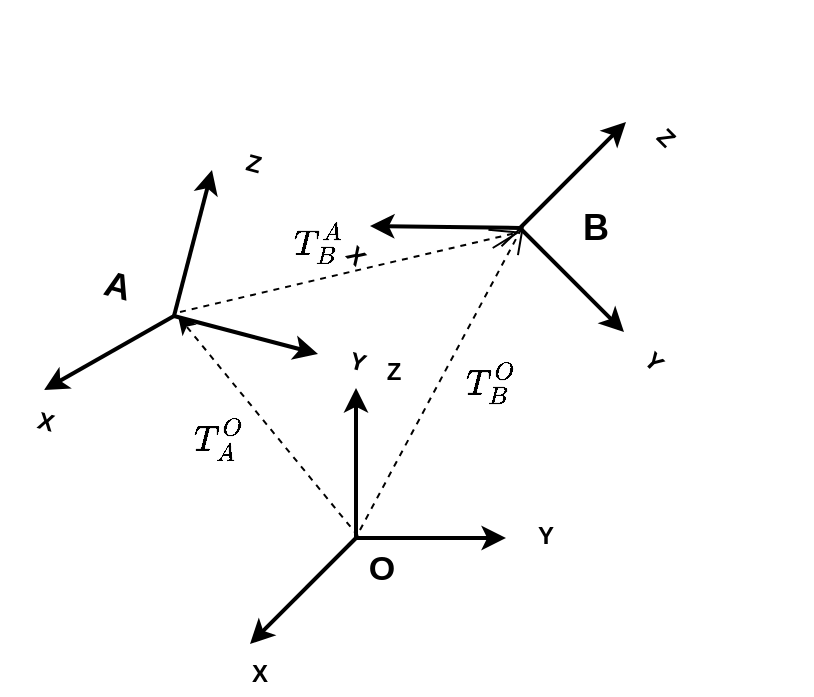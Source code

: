 <mxfile version="14.8.1" pages="2"><diagram id="DHk5pGEQ1xmUCISAAIF2" name="3 coordinate systems"><mxGraphModel dx="981" dy="537" grid="0" gridSize="10" guides="1" tooltips="1" connect="1" arrows="1" fold="1" page="1" pageScale="1" pageWidth="850" pageHeight="1100" math="1" shadow="0"><root><mxCell id="0"/><mxCell id="1" parent="0"/><mxCell id="gCYU654tvfEobM59qepd-17" value="" style="group;rotation=15;" vertex="1" connectable="0" parent="1"><mxGeometry x="117" y="319" width="183" height="171" as="geometry"/></mxCell><mxCell id="gCYU654tvfEobM59qepd-13" value="" style="group;rotation=15;" vertex="1" connectable="0" parent="gCYU654tvfEobM59qepd-17"><mxGeometry x="16" y="15" width="128" height="128" as="geometry"/></mxCell><mxCell id="gCYU654tvfEobM59qepd-1" value="" style="endArrow=classic;html=1;jumpSize=11;startSize=6;endSize=6;strokeWidth=2;" edge="1" parent="gCYU654tvfEobM59qepd-13"><mxGeometry width="50" height="50" relative="1" as="geometry"><mxPoint x="51" y="72" as="sourcePoint"/><mxPoint x="70" y="-1" as="targetPoint"/></mxGeometry></mxCell><mxCell id="gCYU654tvfEobM59qepd-2" value="" style="endArrow=classic;html=1;jumpSize=11;startSize=6;endSize=6;strokeWidth=2;" edge="1" parent="gCYU654tvfEobM59qepd-13"><mxGeometry x="51" y="-50" width="50" height="50" as="geometry"><mxPoint x="51" y="72" as="sourcePoint"/><mxPoint x="123" y="91" as="targetPoint"/></mxGeometry></mxCell><mxCell id="gCYU654tvfEobM59qepd-7" value="" style="endArrow=classic;html=1;jumpSize=11;startSize=6;endSize=6;strokeWidth=2;" edge="1" parent="gCYU654tvfEobM59qepd-13"><mxGeometry x="75" y="133" width="50" height="50" as="geometry"><mxPoint x="51" y="72" as="sourcePoint"/><mxPoint x="-14" y="109" as="targetPoint"/></mxGeometry></mxCell><mxCell id="gCYU654tvfEobM59qepd-27" value="&lt;font style=&quot;font-size: 18px&quot;&gt;&lt;b&gt;A&lt;/b&gt;&lt;/font&gt;" style="text;html=1;strokeColor=none;fillColor=none;align=center;verticalAlign=middle;whiteSpace=wrap;rounded=0;rotation=15;" vertex="1" parent="gCYU654tvfEobM59qepd-13"><mxGeometry x="3" y="47" width="40" height="20" as="geometry"/></mxCell><mxCell id="BMim5A0lC7rKIi4Q2MKe-14" value="&lt;div style=&quot;font-size: 15px&quot;&gt;&lt;font style=&quot;font-size: 15px&quot;&gt;&lt;b&gt;$$T_A^O$$&lt;/b&gt;&lt;/font&gt;&lt;/div&gt;" style="text;html=1;strokeColor=none;fillColor=none;align=center;verticalAlign=middle;whiteSpace=wrap;rounded=0;" vertex="1" parent="gCYU654tvfEobM59qepd-13"><mxGeometry x="53" y="123" width="40" height="20" as="geometry"/></mxCell><mxCell id="gCYU654tvfEobM59qepd-14" value="&lt;b&gt;Y&lt;/b&gt;" style="text;html=1;strokeColor=none;fillColor=none;align=center;verticalAlign=middle;whiteSpace=wrap;rounded=0;rotation=15;" vertex="1" parent="gCYU654tvfEobM59qepd-17"><mxGeometry x="139" y="100" width="40" height="20" as="geometry"/></mxCell><mxCell id="gCYU654tvfEobM59qepd-15" value="&lt;b&gt;X&lt;/b&gt;" style="text;html=1;strokeColor=none;fillColor=none;align=center;verticalAlign=middle;whiteSpace=wrap;rounded=0;rotation=15;" vertex="1" parent="gCYU654tvfEobM59qepd-17"><mxGeometry x="-17" y="130" width="40" height="20" as="geometry"/></mxCell><mxCell id="gCYU654tvfEobM59qepd-16" value="&lt;b&gt;Z&lt;/b&gt;" style="text;html=1;strokeColor=none;fillColor=none;align=center;verticalAlign=middle;whiteSpace=wrap;rounded=0;rotation=15;" vertex="1" parent="gCYU654tvfEobM59qepd-17"><mxGeometry x="87" y="1" width="40" height="20" as="geometry"/></mxCell><mxCell id="gCYU654tvfEobM59qepd-18" value="" style="group;rotation=50;" vertex="1" connectable="0" parent="1"><mxGeometry x="287" y="288" width="183" height="171" as="geometry"/></mxCell><mxCell id="gCYU654tvfEobM59qepd-19" value="" style="group;rotation=45;" vertex="1" connectable="0" parent="gCYU654tvfEobM59qepd-18"><mxGeometry x="21" y="10" width="128" height="128" as="geometry"/></mxCell><mxCell id="gCYU654tvfEobM59qepd-20" value="" style="endArrow=classic;html=1;jumpSize=11;startSize=6;endSize=6;strokeWidth=2;" edge="1" parent="gCYU654tvfEobM59qepd-19"><mxGeometry width="50" height="50" relative="1" as="geometry"><mxPoint x="49" y="64" as="sourcePoint"/><mxPoint x="102" y="11" as="targetPoint"/></mxGeometry></mxCell><mxCell id="gCYU654tvfEobM59qepd-21" value="" style="endArrow=classic;html=1;jumpSize=11;startSize=6;endSize=6;strokeWidth=2;" edge="1" parent="gCYU654tvfEobM59qepd-19"><mxGeometry x="94" y="-32" width="50" height="50" as="geometry"><mxPoint x="49" y="64" as="sourcePoint"/><mxPoint x="101" y="116" as="targetPoint"/></mxGeometry></mxCell><mxCell id="gCYU654tvfEobM59qepd-22" value="" style="endArrow=classic;html=1;jumpSize=11;startSize=6;endSize=6;strokeWidth=2;" edge="1" parent="gCYU654tvfEobM59qepd-19"><mxGeometry x="23" y="138" width="50" height="50" as="geometry"><mxPoint x="49" y="64" as="sourcePoint"/><mxPoint x="-26" y="63" as="targetPoint"/></mxGeometry></mxCell><mxCell id="gCYU654tvfEobM59qepd-28" value="&lt;font style=&quot;font-size: 18px&quot;&gt;&lt;b&gt;B&lt;/b&gt;&lt;/font&gt;" style="text;html=1;strokeColor=none;fillColor=none;align=center;verticalAlign=middle;whiteSpace=wrap;rounded=0;" vertex="1" parent="gCYU654tvfEobM59qepd-19"><mxGeometry x="67" y="54" width="40" height="20" as="geometry"/></mxCell><mxCell id="gCYU654tvfEobM59qepd-23" value="&lt;b&gt;Y&lt;/b&gt;" style="text;html=1;strokeColor=none;fillColor=none;align=center;verticalAlign=middle;whiteSpace=wrap;rounded=0;rotation=45;" vertex="1" parent="gCYU654tvfEobM59qepd-18"><mxGeometry x="117" y="131" width="40" height="20" as="geometry"/></mxCell><mxCell id="gCYU654tvfEobM59qepd-24" value="&lt;b&gt;X&lt;/b&gt;" style="text;html=1;strokeColor=none;fillColor=none;align=center;verticalAlign=middle;whiteSpace=wrap;rounded=0;rotation=45;" vertex="1" parent="gCYU654tvfEobM59qepd-18"><mxGeometry x="-32" y="78" width="40" height="20" as="geometry"/></mxCell><mxCell id="gCYU654tvfEobM59qepd-25" value="&lt;b&gt;Z&lt;/b&gt;" style="text;html=1;strokeColor=none;fillColor=none;align=center;verticalAlign=middle;whiteSpace=wrap;rounded=0;rotation=45;" vertex="1" parent="gCYU654tvfEobM59qepd-18"><mxGeometry x="123" y="19" width="40" height="20" as="geometry"/></mxCell><mxCell id="BMim5A0lC7rKIi4Q2MKe-15" value="&lt;div style=&quot;font-size: 15px&quot;&gt;&lt;font style=&quot;font-size: 15px&quot;&gt;&lt;b&gt;$$T_B^A$$&lt;/b&gt;&lt;/font&gt;&lt;/div&gt;" style="text;html=1;strokeColor=none;fillColor=none;align=center;verticalAlign=middle;whiteSpace=wrap;rounded=0;" vertex="1" parent="gCYU654tvfEobM59qepd-18"><mxGeometry x="-51" y="71" width="40" height="20" as="geometry"/></mxCell><mxCell id="gCYU654tvfEobM59qepd-26" value="" style="endArrow=openThin;html=1;startSize=19;endSize=13;strokeWidth=1;dashed=1;targetPerimeterSpacing=-14;sourcePerimeterSpacing=-5;endFill=0;" edge="1" parent="1"><mxGeometry width="50" height="50" relative="1" as="geometry"><mxPoint x="187" y="404" as="sourcePoint"/><mxPoint x="357" y="364" as="targetPoint"/></mxGeometry></mxCell><mxCell id="BMim5A0lC7rKIi4Q2MKe-1" value="" style="group" vertex="1" connectable="0" parent="1"><mxGeometry x="207" y="424" width="183" height="171" as="geometry"/></mxCell><mxCell id="BMim5A0lC7rKIi4Q2MKe-2" value="" style="group" vertex="1" connectable="0" parent="BMim5A0lC7rKIi4Q2MKe-1"><mxGeometry x="15" y="18" width="128" height="128" as="geometry"/></mxCell><mxCell id="BMim5A0lC7rKIi4Q2MKe-3" value="" style="endArrow=classic;html=1;jumpSize=11;startSize=6;endSize=6;strokeWidth=2;" edge="1" parent="BMim5A0lC7rKIi4Q2MKe-2"><mxGeometry width="50" height="50" relative="1" as="geometry"><mxPoint x="53" y="75" as="sourcePoint"/><mxPoint x="53" as="targetPoint"/></mxGeometry></mxCell><mxCell id="BMim5A0lC7rKIi4Q2MKe-4" value="" style="endArrow=classic;html=1;jumpSize=11;startSize=6;endSize=6;strokeWidth=2;" edge="1" parent="BMim5A0lC7rKIi4Q2MKe-2"><mxGeometry x="28" y="-50" width="50" height="50" as="geometry"><mxPoint x="53" y="75" as="sourcePoint"/><mxPoint x="128" y="75" as="targetPoint"/></mxGeometry></mxCell><mxCell id="BMim5A0lC7rKIi4Q2MKe-5" value="" style="endArrow=classic;html=1;jumpSize=11;startSize=6;endSize=6;strokeWidth=2;" edge="1" parent="BMim5A0lC7rKIi4Q2MKe-2"><mxGeometry x="98" y="121" width="50" height="50" as="geometry"><mxPoint x="53" y="75" as="sourcePoint"/><mxPoint y="128" as="targetPoint"/></mxGeometry></mxCell><mxCell id="BMim5A0lC7rKIi4Q2MKe-6" value="&lt;b&gt;&lt;font style=&quot;font-size: 17px&quot;&gt;O&lt;/font&gt;&lt;/b&gt;" style="text;html=1;strokeColor=none;fillColor=none;align=center;verticalAlign=middle;whiteSpace=wrap;rounded=0;" vertex="1" parent="BMim5A0lC7rKIi4Q2MKe-2"><mxGeometry x="46" y="81" width="40" height="20" as="geometry"/></mxCell><mxCell id="BMim5A0lC7rKIi4Q2MKe-7" value="&lt;b&gt;Y&lt;/b&gt;" style="text;html=1;strokeColor=none;fillColor=none;align=center;verticalAlign=middle;whiteSpace=wrap;rounded=0;" vertex="1" parent="BMim5A0lC7rKIi4Q2MKe-1"><mxGeometry x="143" y="82" width="40" height="20" as="geometry"/></mxCell><mxCell id="BMim5A0lC7rKIi4Q2MKe-8" value="&lt;b&gt;X&lt;/b&gt;" style="text;html=1;strokeColor=none;fillColor=none;align=center;verticalAlign=middle;whiteSpace=wrap;rounded=0;" vertex="1" parent="BMim5A0lC7rKIi4Q2MKe-1"><mxGeometry y="151" width="40" height="20" as="geometry"/></mxCell><mxCell id="BMim5A0lC7rKIi4Q2MKe-9" value="&lt;b&gt;Z&lt;/b&gt;" style="text;html=1;strokeColor=none;fillColor=none;align=center;verticalAlign=middle;whiteSpace=wrap;rounded=0;" vertex="1" parent="BMim5A0lC7rKIi4Q2MKe-1"><mxGeometry x="67" width="40" height="20" as="geometry"/></mxCell><mxCell id="BMim5A0lC7rKIi4Q2MKe-13" value="&lt;div style=&quot;font-size: 15px&quot;&gt;&lt;font style=&quot;font-size: 15px&quot;&gt;&lt;b&gt;$$T_B^O$$&lt;/b&gt;&lt;/font&gt;&lt;/div&gt;" style="text;html=1;strokeColor=none;fillColor=none;align=center;verticalAlign=middle;whiteSpace=wrap;rounded=0;" vertex="1" parent="BMim5A0lC7rKIi4Q2MKe-1"><mxGeometry x="115" y="5" width="40" height="20" as="geometry"/></mxCell><mxCell id="BMim5A0lC7rKIi4Q2MKe-10" value="" style="endArrow=classic;html=1;startSize=6;endSize=6;strokeWidth=1;dashed=1;" edge="1" parent="1"><mxGeometry width="50" height="50" relative="1" as="geometry"><mxPoint x="276" y="516" as="sourcePoint"/><mxPoint x="186" y="406" as="targetPoint"/></mxGeometry></mxCell><mxCell id="BMim5A0lC7rKIi4Q2MKe-11" value="" style="endArrow=openThin;html=1;startSize=19;endSize=13;strokeWidth=1;dashed=1;targetPerimeterSpacing=-14;sourcePerimeterSpacing=-5;endFill=0;" edge="1" parent="1"><mxGeometry width="50" height="50" relative="1" as="geometry"><mxPoint x="277" y="513" as="sourcePoint"/><mxPoint x="359" y="360" as="targetPoint"/></mxGeometry></mxCell></root></mxGraphModel></diagram><diagram id="SEbzFYJd9Gg5U3nf0NOx" name="2 coordinate systems with landmark"><mxGraphModel dx="1422" dy="779" grid="0" gridSize="10" guides="1" tooltips="1" connect="1" arrows="1" fold="1" page="1" pageScale="1" pageWidth="850" pageHeight="1100" math="0" shadow="0"><root><mxCell id="xPJGgUjiWzlVWwOhoKZw-0"/><mxCell id="xPJGgUjiWzlVWwOhoKZw-1" parent="xPJGgUjiWzlVWwOhoKZw-0"/><mxCell id="OJ_DaEE5CIwxTHdGok4X-0" value="" style="group" vertex="1" connectable="0" parent="xPJGgUjiWzlVWwOhoKZw-1"><mxGeometry x="80" y="191" width="128" height="128" as="geometry"/></mxCell><mxCell id="OJ_DaEE5CIwxTHdGok4X-1" value="" style="endArrow=classic;html=1;jumpSize=11;startSize=6;endSize=6;strokeWidth=2;" edge="1" parent="OJ_DaEE5CIwxTHdGok4X-0"><mxGeometry width="50" height="50" relative="1" as="geometry"><mxPoint x="53" y="75" as="sourcePoint"/><mxPoint x="53" as="targetPoint"/></mxGeometry></mxCell><mxCell id="OJ_DaEE5CIwxTHdGok4X-2" value="" style="endArrow=classic;html=1;jumpSize=11;startSize=6;endSize=6;strokeWidth=2;" edge="1" parent="OJ_DaEE5CIwxTHdGok4X-0"><mxGeometry x="28" y="-50" width="50" height="50" as="geometry"><mxPoint x="53" y="75" as="sourcePoint"/><mxPoint x="128" y="75" as="targetPoint"/></mxGeometry></mxCell><mxCell id="OJ_DaEE5CIwxTHdGok4X-3" value="" style="endArrow=classic;html=1;jumpSize=11;startSize=6;endSize=6;strokeWidth=2;" edge="1" parent="OJ_DaEE5CIwxTHdGok4X-0"><mxGeometry x="98" y="121" width="50" height="50" as="geometry"><mxPoint x="53" y="75" as="sourcePoint"/><mxPoint y="128" as="targetPoint"/></mxGeometry></mxCell><mxCell id="OJ_DaEE5CIwxTHdGok4X-4" value="&lt;font size=&quot;1&quot;&gt;&lt;b style=&quot;font-size: 15px&quot;&gt;Global&lt;/b&gt;&lt;/font&gt;" style="text;html=1;strokeColor=none;fillColor=none;align=center;verticalAlign=middle;whiteSpace=wrap;rounded=0;" vertex="1" parent="OJ_DaEE5CIwxTHdGok4X-0"><mxGeometry x="3" y="58" width="40" height="20" as="geometry"/></mxCell><mxCell id="OJ_DaEE5CIwxTHdGok4X-5" value="&lt;b&gt;Y&lt;/b&gt;" style="text;html=1;strokeColor=none;fillColor=none;align=center;verticalAlign=middle;whiteSpace=wrap;rounded=0;" vertex="1" parent="xPJGgUjiWzlVWwOhoKZw-1"><mxGeometry x="208" y="255" width="40" height="20" as="geometry"/></mxCell><mxCell id="OJ_DaEE5CIwxTHdGok4X-6" value="&lt;b&gt;Z&lt;/b&gt;" style="text;html=1;strokeColor=none;fillColor=none;align=center;verticalAlign=middle;whiteSpace=wrap;rounded=0;" vertex="1" parent="xPJGgUjiWzlVWwOhoKZw-1"><mxGeometry x="132" y="173" width="40" height="20" as="geometry"/></mxCell><mxCell id="OJ_DaEE5CIwxTHdGok4X-7" value="" style="group;rotation=45;" vertex="1" connectable="0" parent="xPJGgUjiWzlVWwOhoKZw-1"><mxGeometry x="250" y="104" width="183" height="171" as="geometry"/></mxCell><mxCell id="OJ_DaEE5CIwxTHdGok4X-8" value="" style="group;rotation=45;" vertex="1" connectable="0" parent="OJ_DaEE5CIwxTHdGok4X-7"><mxGeometry x="21" y="10" width="128" height="128" as="geometry"/></mxCell><mxCell id="OJ_DaEE5CIwxTHdGok4X-9" value="" style="endArrow=classic;html=1;jumpSize=11;startSize=6;endSize=6;strokeWidth=2;" edge="1" parent="OJ_DaEE5CIwxTHdGok4X-8"><mxGeometry width="50" height="50" relative="1" as="geometry"><mxPoint x="49" y="64" as="sourcePoint"/><mxPoint x="102" y="11" as="targetPoint"/></mxGeometry></mxCell><mxCell id="OJ_DaEE5CIwxTHdGok4X-10" value="" style="endArrow=classic;html=1;jumpSize=11;startSize=6;endSize=6;strokeWidth=2;" edge="1" parent="OJ_DaEE5CIwxTHdGok4X-8"><mxGeometry x="94" y="-32" width="50" height="50" as="geometry"><mxPoint x="49" y="64" as="sourcePoint"/><mxPoint x="101" y="116" as="targetPoint"/></mxGeometry></mxCell><mxCell id="OJ_DaEE5CIwxTHdGok4X-11" value="" style="endArrow=classic;html=1;jumpSize=11;startSize=6;endSize=6;strokeWidth=2;" edge="1" parent="OJ_DaEE5CIwxTHdGok4X-8"><mxGeometry x="23" y="138" width="50" height="50" as="geometry"><mxPoint x="49" y="64" as="sourcePoint"/><mxPoint x="-26" y="63" as="targetPoint"/></mxGeometry></mxCell><mxCell id="OJ_DaEE5CIwxTHdGok4X-12" value="&lt;font size=&quot;1&quot;&gt;&lt;b style=&quot;font-size: 15px&quot;&gt;IMU&lt;/b&gt;&lt;/font&gt;" style="text;html=1;strokeColor=none;fillColor=none;align=center;verticalAlign=middle;whiteSpace=wrap;rounded=0;" vertex="1" parent="OJ_DaEE5CIwxTHdGok4X-8"><mxGeometry x="67" y="54" width="40" height="20" as="geometry"/></mxCell><mxCell id="OJ_DaEE5CIwxTHdGok4X-13" value="&lt;b&gt;Y&lt;/b&gt;" style="text;html=1;strokeColor=none;fillColor=none;align=center;verticalAlign=middle;whiteSpace=wrap;rounded=0;rotation=45;" vertex="1" parent="OJ_DaEE5CIwxTHdGok4X-7"><mxGeometry x="117" y="131" width="40" height="20" as="geometry"/></mxCell><mxCell id="OJ_DaEE5CIwxTHdGok4X-14" value="&lt;b&gt;X&lt;/b&gt;" style="text;html=1;strokeColor=none;fillColor=none;align=center;verticalAlign=middle;whiteSpace=wrap;rounded=0;rotation=45;" vertex="1" parent="OJ_DaEE5CIwxTHdGok4X-7"><mxGeometry x="-32" y="78" width="40" height="20" as="geometry"/></mxCell><mxCell id="OJ_DaEE5CIwxTHdGok4X-15" value="&lt;b&gt;Z&lt;/b&gt;" style="text;html=1;strokeColor=none;fillColor=none;align=center;verticalAlign=middle;whiteSpace=wrap;rounded=0;rotation=45;" vertex="1" parent="OJ_DaEE5CIwxTHdGok4X-7"><mxGeometry x="123" y="19" width="40" height="20" as="geometry"/></mxCell><mxCell id="OJ_DaEE5CIwxTHdGok4X-16" value="" style="endArrow=classic;html=1;startSize=6;endSize=6;strokeWidth=1;dashed=1;" edge="1" parent="xPJGgUjiWzlVWwOhoKZw-1"><mxGeometry width="50" height="50" relative="1" as="geometry"><mxPoint x="135" y="265" as="sourcePoint"/><mxPoint x="321" y="178" as="targetPoint"/></mxGeometry></mxCell><mxCell id="OJ_DaEE5CIwxTHdGok4X-17" value="" style="verticalLabelPosition=bottom;verticalAlign=top;html=1;shape=mxgraph.basic.star;fillColor=#000000;" vertex="1" parent="xPJGgUjiWzlVWwOhoKZw-1"><mxGeometry x="264" y="92" width="22" height="18" as="geometry"/></mxCell><mxCell id="OJ_DaEE5CIwxTHdGok4X-18" value="" style="endArrow=none;dashed=1;html=1;dashPattern=1 3;strokeWidth=2;startSize=6;endSize=6;" edge="1" parent="xPJGgUjiWzlVWwOhoKZw-1"><mxGeometry width="50" height="50" relative="1" as="geometry"><mxPoint x="320" y="177" as="sourcePoint"/><mxPoint x="275" y="101" as="targetPoint"/></mxGeometry></mxCell><mxCell id="OJ_DaEE5CIwxTHdGok4X-19" value="&lt;b&gt;L&lt;/b&gt;" style="text;html=1;strokeColor=none;fillColor=none;align=center;verticalAlign=middle;whiteSpace=wrap;rounded=0;" vertex="1" parent="xPJGgUjiWzlVWwOhoKZw-1"><mxGeometry x="272" y="82" width="40" height="20" as="geometry"/></mxCell></root></mxGraphModel></diagram></mxfile>